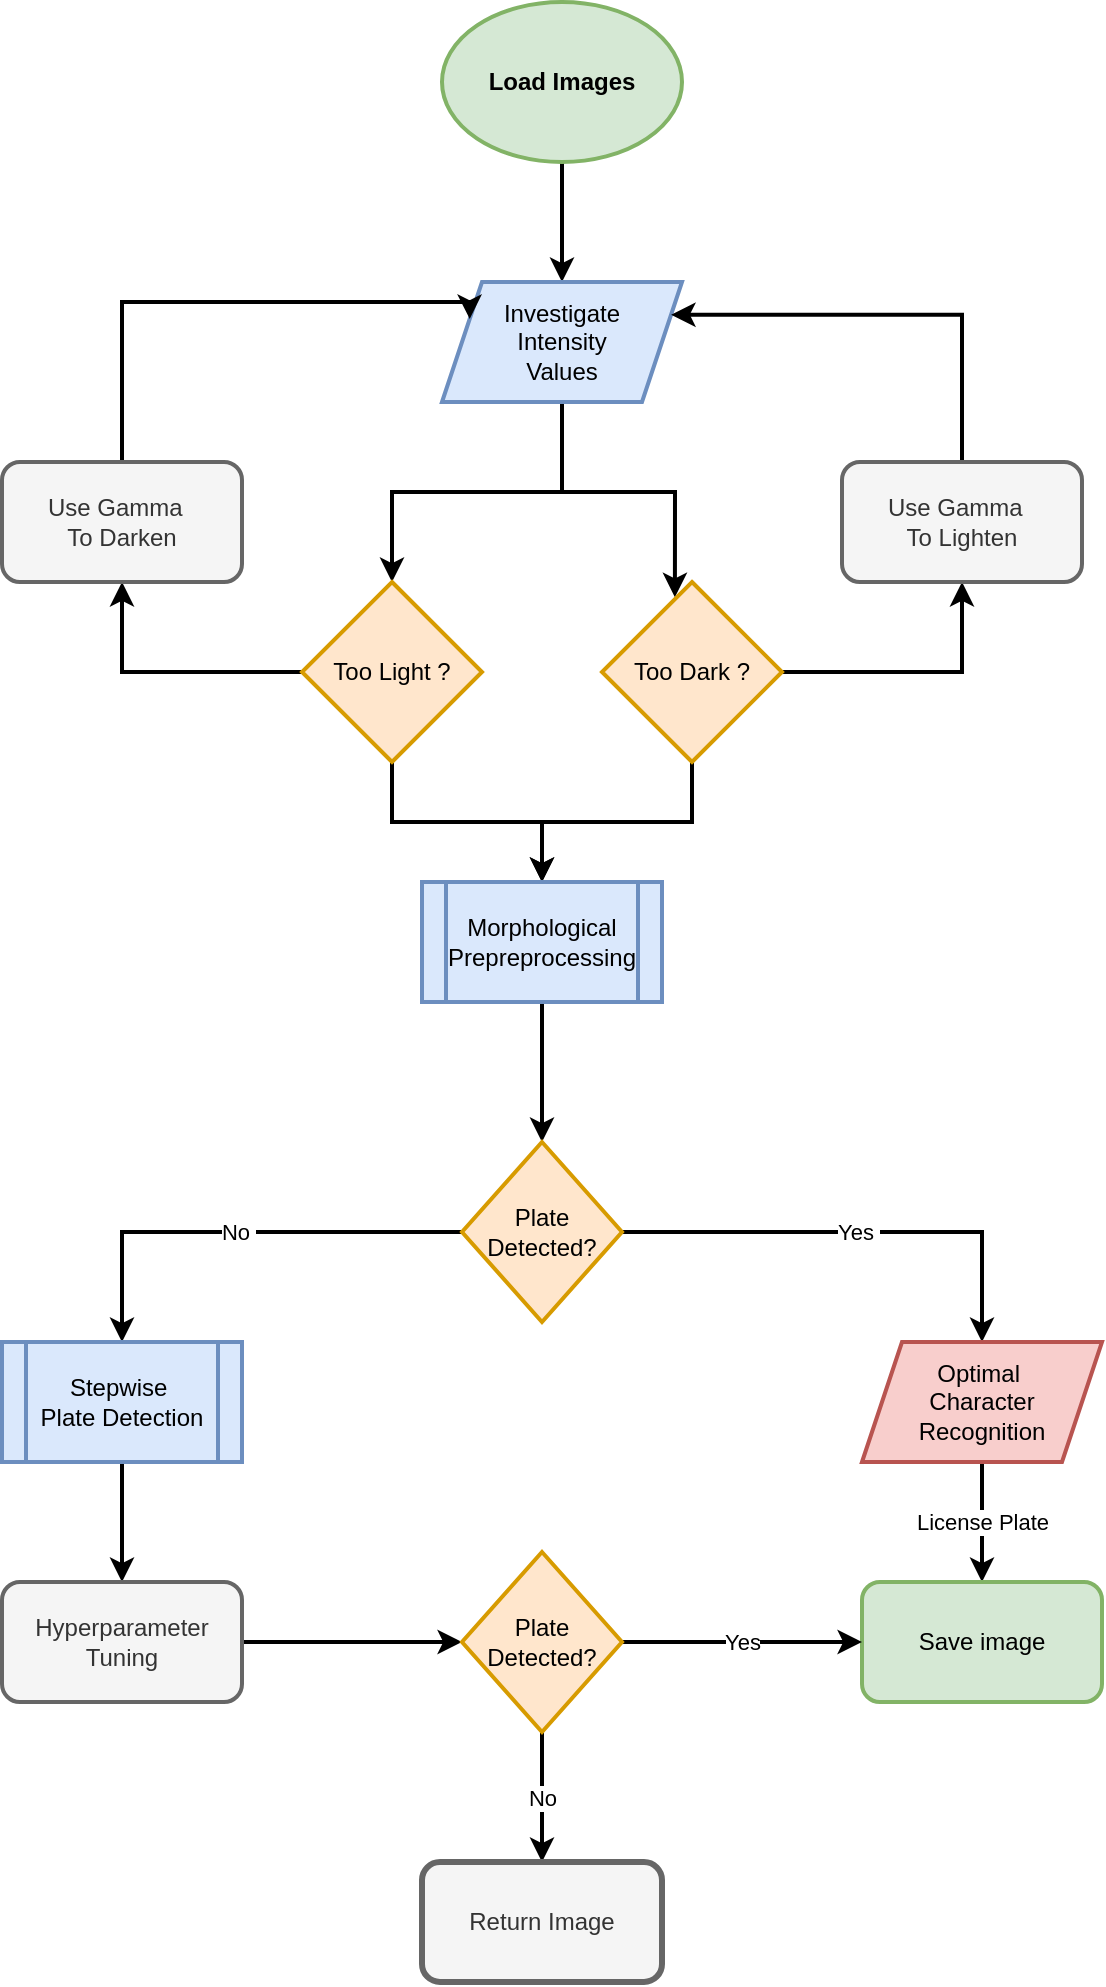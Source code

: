 <mxfile version="14.8.3" type="device"><diagram id="6a731a19-8d31-9384-78a2-239565b7b9f0" name="Page-1"><mxGraphModel dx="1422" dy="833" grid="1" gridSize="10" guides="1" tooltips="1" connect="1" arrows="1" fold="1" page="1" pageScale="1" pageWidth="1169" pageHeight="827" background="none" math="0" shadow="0"><root><mxCell id="0"/><mxCell id="1" parent="0"/><mxCell id="iQu2-7sRPDCcF9P_hvBA-70" style="edgeStyle=orthogonalEdgeStyle;rounded=0;orthogonalLoop=1;jettySize=auto;html=1;entryX=0.5;entryY=0;entryDx=0;entryDy=0;strokeWidth=2;" parent="1" source="iQu2-7sRPDCcF9P_hvBA-52" target="iQu2-7sRPDCcF9P_hvBA-54" edge="1"><mxGeometry relative="1" as="geometry"/></mxCell><mxCell id="iQu2-7sRPDCcF9P_hvBA-52" value="&lt;b&gt;Load Images&lt;/b&gt;" style="ellipse;whiteSpace=wrap;html=1;fillColor=#d5e8d4;strokeColor=#82b366;strokeWidth=2;" parent="1" vertex="1"><mxGeometry x="440" y="200" width="120" height="80" as="geometry"/></mxCell><mxCell id="iQu2-7sRPDCcF9P_hvBA-66" style="edgeStyle=orthogonalEdgeStyle;rounded=0;orthogonalLoop=1;jettySize=auto;html=1;entryX=0.5;entryY=0;entryDx=0;entryDy=0;strokeWidth=2;" parent="1" source="iQu2-7sRPDCcF9P_hvBA-54" target="iQu2-7sRPDCcF9P_hvBA-58" edge="1"><mxGeometry relative="1" as="geometry"/></mxCell><mxCell id="iQu2-7sRPDCcF9P_hvBA-67" style="edgeStyle=orthogonalEdgeStyle;rounded=0;orthogonalLoop=1;jettySize=auto;html=1;entryX=0.405;entryY=0.085;entryDx=0;entryDy=0;entryPerimeter=0;strokeWidth=2;" parent="1" source="iQu2-7sRPDCcF9P_hvBA-54" target="iQu2-7sRPDCcF9P_hvBA-56" edge="1"><mxGeometry relative="1" as="geometry"/></mxCell><mxCell id="iQu2-7sRPDCcF9P_hvBA-54" value="Investigate&lt;br&gt;Intensity &lt;br&gt;Values" style="shape=parallelogram;perimeter=parallelogramPerimeter;whiteSpace=wrap;html=1;fixedSize=1;strokeWidth=2;fillColor=#dae8fc;strokeColor=#6c8ebf;" parent="1" vertex="1"><mxGeometry x="440" y="340" width="120" height="60" as="geometry"/></mxCell><mxCell id="iQu2-7sRPDCcF9P_hvBA-63" style="edgeStyle=orthogonalEdgeStyle;rounded=0;orthogonalLoop=1;jettySize=auto;html=1;entryX=0.5;entryY=0;entryDx=0;entryDy=0;strokeWidth=2;" parent="1" source="iQu2-7sRPDCcF9P_hvBA-56" target="iQu2-7sRPDCcF9P_hvBA-61" edge="1"><mxGeometry relative="1" as="geometry"/></mxCell><mxCell id="iQu2-7sRPDCcF9P_hvBA-64" style="edgeStyle=orthogonalEdgeStyle;rounded=0;orthogonalLoop=1;jettySize=auto;html=1;entryX=0.5;entryY=1;entryDx=0;entryDy=0;strokeWidth=2;" parent="1" source="iQu2-7sRPDCcF9P_hvBA-56" target="iQu2-7sRPDCcF9P_hvBA-57" edge="1"><mxGeometry relative="1" as="geometry"/></mxCell><mxCell id="iQu2-7sRPDCcF9P_hvBA-56" value="Too Dark ?" style="rhombus;whiteSpace=wrap;html=1;strokeWidth=2;fillColor=#ffe6cc;strokeColor=#d79b00;" parent="1" vertex="1"><mxGeometry x="520" y="490" width="90" height="90" as="geometry"/></mxCell><mxCell id="iQu2-7sRPDCcF9P_hvBA-69" style="edgeStyle=orthogonalEdgeStyle;rounded=0;orthogonalLoop=1;jettySize=auto;html=1;entryX=1;entryY=0.25;entryDx=0;entryDy=0;strokeWidth=2;" parent="1" source="iQu2-7sRPDCcF9P_hvBA-57" target="iQu2-7sRPDCcF9P_hvBA-54" edge="1"><mxGeometry relative="1" as="geometry"><Array as="points"><mxPoint x="700" y="356"/></Array></mxGeometry></mxCell><mxCell id="iQu2-7sRPDCcF9P_hvBA-57" value="Use Gamma&amp;nbsp;&amp;nbsp;&lt;br&gt;To Lighten" style="rounded=1;whiteSpace=wrap;html=1;strokeWidth=2;fillColor=#f5f5f5;strokeColor=#666666;fontColor=#333333;" parent="1" vertex="1"><mxGeometry x="640" y="430" width="120" height="60" as="geometry"/></mxCell><mxCell id="iQu2-7sRPDCcF9P_hvBA-62" style="edgeStyle=orthogonalEdgeStyle;rounded=0;orthogonalLoop=1;jettySize=auto;html=1;entryX=0.5;entryY=0;entryDx=0;entryDy=0;strokeWidth=2;" parent="1" source="iQu2-7sRPDCcF9P_hvBA-58" target="iQu2-7sRPDCcF9P_hvBA-61" edge="1"><mxGeometry relative="1" as="geometry"/></mxCell><mxCell id="iQu2-7sRPDCcF9P_hvBA-65" style="edgeStyle=orthogonalEdgeStyle;rounded=0;orthogonalLoop=1;jettySize=auto;html=1;entryX=0.5;entryY=1;entryDx=0;entryDy=0;strokeWidth=2;" parent="1" source="iQu2-7sRPDCcF9P_hvBA-58" target="iQu2-7sRPDCcF9P_hvBA-59" edge="1"><mxGeometry relative="1" as="geometry"/></mxCell><mxCell id="iQu2-7sRPDCcF9P_hvBA-58" value="Too Light ?" style="rhombus;whiteSpace=wrap;html=1;strokeWidth=2;fillColor=#ffe6cc;strokeColor=#d79b00;" parent="1" vertex="1"><mxGeometry x="370" y="490" width="90" height="90" as="geometry"/></mxCell><mxCell id="iQu2-7sRPDCcF9P_hvBA-68" style="edgeStyle=orthogonalEdgeStyle;rounded=0;orthogonalLoop=1;jettySize=auto;html=1;entryX=0;entryY=0.25;entryDx=0;entryDy=0;strokeWidth=2;" parent="1" source="iQu2-7sRPDCcF9P_hvBA-59" target="iQu2-7sRPDCcF9P_hvBA-54" edge="1"><mxGeometry relative="1" as="geometry"><Array as="points"><mxPoint x="280" y="350"/><mxPoint x="454" y="350"/></Array></mxGeometry></mxCell><mxCell id="iQu2-7sRPDCcF9P_hvBA-59" value="Use Gamma&amp;nbsp;&amp;nbsp;&lt;br&gt;To Darken" style="rounded=1;whiteSpace=wrap;html=1;strokeWidth=2;fillColor=#f5f5f5;strokeColor=#666666;fontColor=#333333;" parent="1" vertex="1"><mxGeometry x="220" y="430" width="120" height="60" as="geometry"/></mxCell><mxCell id="iQu2-7sRPDCcF9P_hvBA-72" style="edgeStyle=orthogonalEdgeStyle;rounded=0;orthogonalLoop=1;jettySize=auto;html=1;entryX=0.5;entryY=0;entryDx=0;entryDy=0;strokeWidth=2;" parent="1" source="iQu2-7sRPDCcF9P_hvBA-61" target="iQu2-7sRPDCcF9P_hvBA-71" edge="1"><mxGeometry relative="1" as="geometry"/></mxCell><mxCell id="iQu2-7sRPDCcF9P_hvBA-61" value="Morphological&lt;br&gt;Prepreprocessing" style="shape=process;whiteSpace=wrap;html=1;backgroundOutline=1;strokeWidth=2;fillColor=#dae8fc;strokeColor=#6c8ebf;" parent="1" vertex="1"><mxGeometry x="430" y="640" width="120" height="60" as="geometry"/></mxCell><mxCell id="iQu2-7sRPDCcF9P_hvBA-74" value="No&amp;nbsp;" style="edgeStyle=orthogonalEdgeStyle;rounded=0;orthogonalLoop=1;jettySize=auto;html=1;entryX=0.5;entryY=0;entryDx=0;entryDy=0;strokeWidth=2;" parent="1" source="iQu2-7sRPDCcF9P_hvBA-71" target="iQu2-7sRPDCcF9P_hvBA-73" edge="1"><mxGeometry relative="1" as="geometry"/></mxCell><mxCell id="iQu2-7sRPDCcF9P_hvBA-81" value="Yes&amp;nbsp;" style="edgeStyle=orthogonalEdgeStyle;rounded=0;orthogonalLoop=1;jettySize=auto;html=1;strokeWidth=2;" parent="1" source="iQu2-7sRPDCcF9P_hvBA-71" target="iQu2-7sRPDCcF9P_hvBA-80" edge="1"><mxGeometry relative="1" as="geometry"/></mxCell><mxCell id="iQu2-7sRPDCcF9P_hvBA-71" value="Plate&lt;br&gt;Detected?" style="rhombus;whiteSpace=wrap;html=1;strokeWidth=2;fillColor=#ffe6cc;strokeColor=#d79b00;" parent="1" vertex="1"><mxGeometry x="450" y="770" width="80" height="90" as="geometry"/></mxCell><mxCell id="iQu2-7sRPDCcF9P_hvBA-82" style="edgeStyle=orthogonalEdgeStyle;rounded=0;orthogonalLoop=1;jettySize=auto;html=1;entryX=0.5;entryY=0;entryDx=0;entryDy=0;strokeWidth=2;" parent="1" source="iQu2-7sRPDCcF9P_hvBA-73" target="iQu2-7sRPDCcF9P_hvBA-77" edge="1"><mxGeometry relative="1" as="geometry"/></mxCell><mxCell id="iQu2-7sRPDCcF9P_hvBA-73" value="Stepwise&amp;nbsp;&lt;br&gt;Plate Detection" style="shape=process;whiteSpace=wrap;html=1;backgroundOutline=1;strokeWidth=2;fillColor=#dae8fc;strokeColor=#6c8ebf;" parent="1" vertex="1"><mxGeometry x="220" y="870" width="120" height="60" as="geometry"/></mxCell><mxCell id="aeOo2-dYJPrSX2cDRkmD-2" style="edgeStyle=orthogonalEdgeStyle;rounded=0;orthogonalLoop=1;jettySize=auto;html=1;strokeWidth=2;" edge="1" parent="1" source="iQu2-7sRPDCcF9P_hvBA-77" target="aeOo2-dYJPrSX2cDRkmD-1"><mxGeometry relative="1" as="geometry"/></mxCell><mxCell id="iQu2-7sRPDCcF9P_hvBA-77" value="Hyperparameter&lt;br&gt;Tuning" style="rounded=1;whiteSpace=wrap;html=1;strokeWidth=2;fillColor=#f5f5f5;strokeColor=#666666;fontColor=#333333;" parent="1" vertex="1"><mxGeometry x="220" y="990" width="120" height="60" as="geometry"/></mxCell><mxCell id="iQu2-7sRPDCcF9P_hvBA-85" value="License Plate" style="edgeStyle=orthogonalEdgeStyle;rounded=0;orthogonalLoop=1;jettySize=auto;html=1;entryX=0.5;entryY=0;entryDx=0;entryDy=0;strokeWidth=2;" parent="1" source="iQu2-7sRPDCcF9P_hvBA-80" target="iQu2-7sRPDCcF9P_hvBA-84" edge="1"><mxGeometry relative="1" as="geometry"/></mxCell><mxCell id="iQu2-7sRPDCcF9P_hvBA-80" value="Optimal&amp;nbsp;&lt;br&gt;Character&lt;br&gt;Recognition" style="shape=parallelogram;perimeter=parallelogramPerimeter;whiteSpace=wrap;html=1;fixedSize=1;strokeWidth=2;fillColor=#f8cecc;strokeColor=#b85450;" parent="1" vertex="1"><mxGeometry x="650" y="870" width="120" height="60" as="geometry"/></mxCell><mxCell id="iQu2-7sRPDCcF9P_hvBA-84" value="Save image" style="rounded=1;whiteSpace=wrap;html=1;strokeWidth=2;fillColor=#d5e8d4;strokeColor=#82b366;" parent="1" vertex="1"><mxGeometry x="650" y="990" width="120" height="60" as="geometry"/></mxCell><mxCell id="aeOo2-dYJPrSX2cDRkmD-3" value="Yes" style="edgeStyle=orthogonalEdgeStyle;rounded=0;orthogonalLoop=1;jettySize=auto;html=1;entryX=0;entryY=0.5;entryDx=0;entryDy=0;strokeWidth=2;" edge="1" parent="1" source="aeOo2-dYJPrSX2cDRkmD-1" target="iQu2-7sRPDCcF9P_hvBA-84"><mxGeometry relative="1" as="geometry"/></mxCell><mxCell id="aeOo2-dYJPrSX2cDRkmD-4" value="No" style="edgeStyle=orthogonalEdgeStyle;rounded=0;orthogonalLoop=1;jettySize=auto;html=1;strokeWidth=2;" edge="1" parent="1" source="aeOo2-dYJPrSX2cDRkmD-1" target="aeOo2-dYJPrSX2cDRkmD-5"><mxGeometry relative="1" as="geometry"><mxPoint x="490" y="1140" as="targetPoint"/></mxGeometry></mxCell><mxCell id="aeOo2-dYJPrSX2cDRkmD-1" value="Plate&lt;br&gt;Detected?" style="rhombus;whiteSpace=wrap;html=1;strokeWidth=2;fillColor=#ffe6cc;strokeColor=#d79b00;" vertex="1" parent="1"><mxGeometry x="450" y="975" width="80" height="90" as="geometry"/></mxCell><mxCell id="aeOo2-dYJPrSX2cDRkmD-5" value="Return Image" style="rounded=1;whiteSpace=wrap;html=1;fillColor=#f5f5f5;strokeColor=#666666;fontColor=#333333;strokeWidth=3;" vertex="1" parent="1"><mxGeometry x="430" y="1130" width="120" height="60" as="geometry"/></mxCell></root></mxGraphModel></diagram></mxfile>